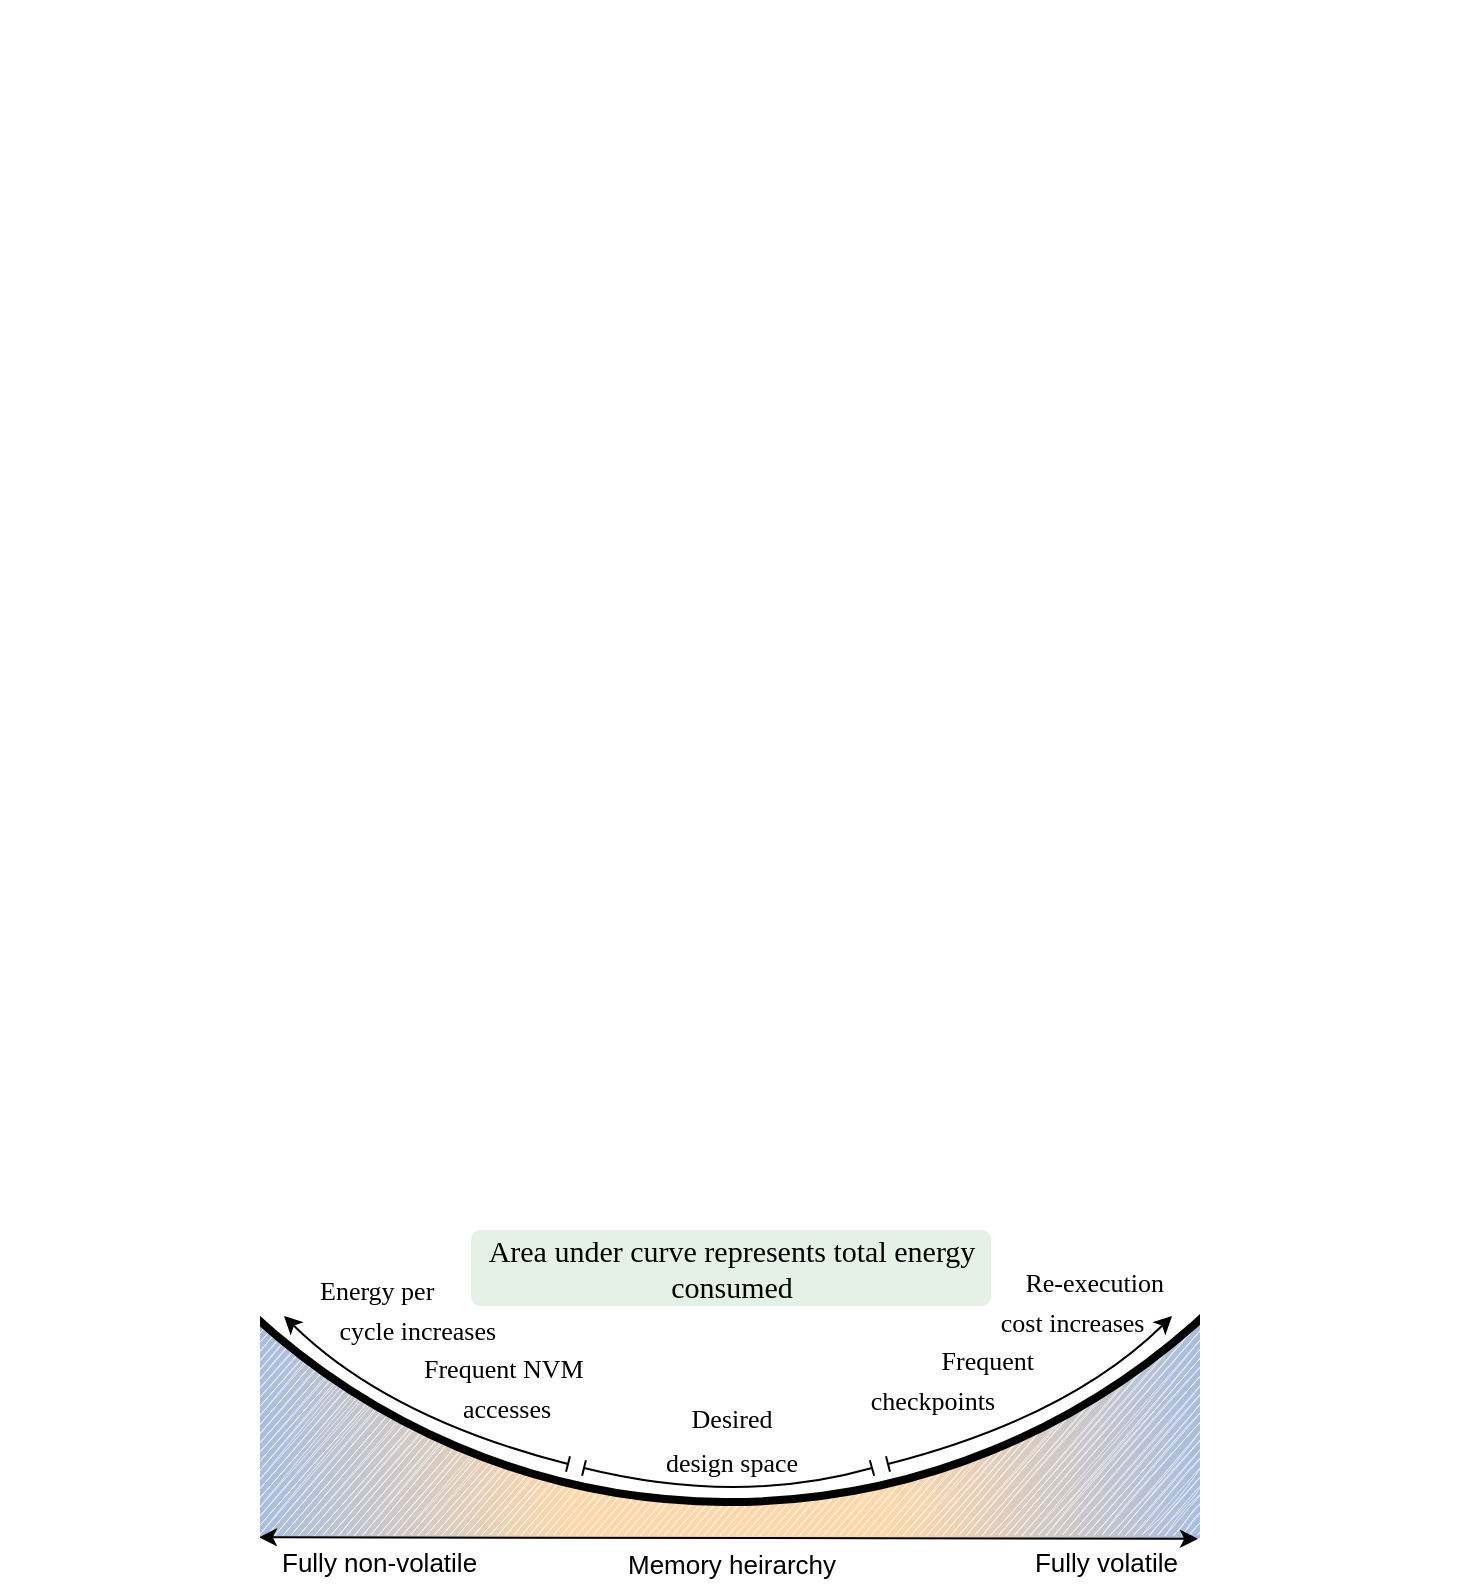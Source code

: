 <mxfile version="20.2.3" type="device"><diagram id="PtCEYL08sMLpnv_8VfrL" name="Page-1"><mxGraphModel dx="2585" dy="1636" grid="1" gridSize="10" guides="1" tooltips="1" connect="1" arrows="1" fold="1" page="1" pageScale="1" pageWidth="850" pageHeight="1100" math="0" shadow="0"><root><mxCell id="0"/><mxCell id="1" parent="0"/><mxCell id="PKVwTQg4ladtnffJj3QP-6" value="" style="rounded=0;whiteSpace=wrap;html=1;sketch=0;fillStyle=solid;fontFamily=Linux Biolinum;fontSource=https%3A%2F%2Ffonts.googleapis.com%2Fcss%3Ffamily%3DLinux%2BBiolinum;fontSize=18;strokeColor=none;strokeWidth=1;fillColor=#FFD7A8;gradientColor=none;gradientDirection=radial;" parent="1" vertex="1"><mxGeometry x="366" y="770" width="159" height="60" as="geometry"/></mxCell><mxCell id="PKVwTQg4ladtnffJj3QP-9" value="" style="rounded=0;whiteSpace=wrap;html=1;labelBorderColor=#FFB570;sketch=0;fillStyle=hachure;fontSize=13;fillColor=#FFD7A8;gradientColor=#A8BDE0;gradientDirection=west;portConstraint=none;labelPadding=0;backgroundOutline=0;rotation=-180;strokeColor=none;" parent="1" vertex="1"><mxGeometry x="525" y="560" width="155" height="270" as="geometry"/></mxCell><mxCell id="PKVwTQg4ladtnffJj3QP-10" value="" style="rounded=0;whiteSpace=wrap;html=1;labelBorderColor=#FFB570;sketch=0;fillStyle=hachure;fontSize=13;fillColor=#FFD7A8;gradientColor=#A8BDE0;gradientDirection=west;portConstraint=none;labelPadding=0;backgroundOutline=0;rotation=-180;strokeColor=none;direction=west;" parent="1" vertex="1"><mxGeometry x="210" y="560" width="156" height="270" as="geometry"/></mxCell><mxCell id="Le4-GfOD2l4DCD0Vjv-3-12" value="" style="verticalLabelPosition=bottom;verticalAlign=top;html=1;shape=mxgraph.basic.rect;fillColor2=none;strokeWidth=0.7;size=20;indent=5;fontFamily=Linux Biolinum;fontSource=https%3A%2F%2Ffonts.googleapis.com%2Fcss%3Ffamily%3DLinux%2BBiolinum;fontSize=18;sketch=1;fillStyle=hachure;gradientDirection=radial;fillColor=#FFFFFF;strokeColor=none;gradientColor=none;perimeterSpacing=0;" parent="1" vertex="1"><mxGeometry x="209" y="591" width="471" height="237" as="geometry"/></mxCell><mxCell id="Le4-GfOD2l4DCD0Vjv-3-9" value="" style="verticalLabelPosition=bottom;verticalAlign=top;html=1;shape=mxgraph.basic.pie;startAngle=0.262;endAngle=0.74;fontFamily=Linux Biolinum;fontSource=https%3A%2F%2Ffonts.googleapis.com%2Fcss%3Ffamily%3DLinux%2BBiolinum;fontSize=18;strokeColor=default;strokeWidth=4;movable=1;resizable=1;rotatable=1;deletable=1;editable=1;connectable=1;" parent="1" vertex="1"><mxGeometry x="84.5" y="63" width="720" height="749" as="geometry"/></mxCell><mxCell id="Le4-GfOD2l4DCD0Vjv-3-1" value="" style="endArrow=classic;startArrow=classic;html=1;rounded=0;entryX=0.998;entryY=1.01;entryDx=0;entryDy=0;entryPerimeter=0;exitX=0.001;exitY=1.007;exitDx=0;exitDy=0;exitPerimeter=0;" parent="1" edge="1" target="Le4-GfOD2l4DCD0Vjv-3-12" source="Le4-GfOD2l4DCD0Vjv-3-12"><mxGeometry width="50" height="50" relative="1" as="geometry"><mxPoint x="248" y="830" as="sourcePoint"/><mxPoint x="639" y="830" as="targetPoint"/></mxGeometry></mxCell><mxCell id="Le4-GfOD2l4DCD0Vjv-3-2" value="&lt;font style=&quot;font-size: 13px;&quot;&gt;Fully non-volatile&lt;/font&gt;" style="text;html=1;strokeColor=none;fillColor=none;align=left;verticalAlign=middle;whiteSpace=wrap;rounded=0;" parent="1" vertex="1"><mxGeometry x="219" y="830" width="102" height="23" as="geometry"/></mxCell><mxCell id="Le4-GfOD2l4DCD0Vjv-3-3" value="&lt;font style=&quot;font-size: 13px;&quot;&gt;Fully volatile&lt;/font&gt;" style="text;html=1;strokeColor=none;fillColor=none;align=right;verticalAlign=middle;whiteSpace=wrap;rounded=0;" parent="1" vertex="1"><mxGeometry x="554" y="830" width="117" height="23" as="geometry"/></mxCell><mxCell id="Le4-GfOD2l4DCD0Vjv-3-23" value="&lt;font style=&quot;font-size: 13px;&quot;&gt;Re-execution&lt;br&gt;cost increases&amp;nbsp; &amp;nbsp;&lt;/font&gt;" style="text;html=1;strokeColor=none;fillColor=none;align=right;verticalAlign=middle;whiteSpace=wrap;rounded=0;sketch=0;fillStyle=zigzag;fontFamily=Linux Biolinum;fontSource=https%3A%2F%2Ffonts.googleapis.com%2Fcss%3Ffamily%3DLinux%2BBiolinum;fontSize=16;" parent="1" vertex="1"><mxGeometry x="554" y="695" width="110" height="32" as="geometry"/></mxCell><mxCell id="Le4-GfOD2l4DCD0Vjv-3-24" value="" style="endArrow=baseDash;html=1;fontFamily=Linux Biolinum;fontSource=https%3A%2F%2Ffonts.googleapis.com%2Fcss%3Ffamily%3DLinux%2BBiolinum;fontSize=16;strokeWidth=1;sketch=0;endFill=0;startArrow=classic;startFill=1;curved=1;" parent="1" edge="1"><mxGeometry width="50" height="50" relative="1" as="geometry"><mxPoint x="222" y="719" as="sourcePoint"/><mxPoint x="364" y="793" as="targetPoint"/><Array as="points"><mxPoint x="274" y="770"/></Array></mxGeometry></mxCell><mxCell id="Le4-GfOD2l4DCD0Vjv-3-25" value="&lt;font style=&quot;font-size: 13px; line-height: 1.2;&quot;&gt;Energy per&lt;br&gt;&amp;nbsp; &amp;nbsp;cycle increases&lt;/font&gt;" style="text;html=1;strokeColor=none;fillColor=none;align=left;verticalAlign=middle;whiteSpace=wrap;rounded=0;sketch=0;fillStyle=zigzag;fontFamily=Linux Biolinum;fontSource=https%3A%2F%2Ffonts.googleapis.com%2Fcss%3Ffamily%3DLinux%2BBiolinum;fontSize=16;spacingTop=0;labelBorderColor=none;horizontal=1;" parent="1" vertex="1"><mxGeometry x="238" y="695" width="100" height="39" as="geometry"/></mxCell><mxCell id="Le4-GfOD2l4DCD0Vjv-3-17" value="&lt;font style=&quot;font-size: 13px;&quot;&gt;Desired design space&lt;/font&gt;" style="text;html=1;strokeColor=none;fillColor=none;align=center;verticalAlign=middle;whiteSpace=wrap;rounded=0;sketch=0;fillStyle=zigzag;fontFamily=Linux Biolinum;fontSource=https%3A%2F%2Ffonts.googleapis.com%2Fcss%3Ffamily%3DLinux%2BBiolinum;fontSize=18;opacity=50;glass=0;" parent="1" vertex="1"><mxGeometry x="406.75" y="765" width="77.5" height="30" as="geometry"/></mxCell><mxCell id="Le4-GfOD2l4DCD0Vjv-3-5" value="&lt;font style=&quot;font-size: 15px;&quot;&gt;Area under curve represents total energy consumed&lt;/font&gt;" style="text;html=1;strokeColor=none;fillColor=#D5E8D4;align=center;verticalAlign=middle;whiteSpace=wrap;rounded=1;fontFamily=Linux Biolinum;fontSource=https%3A%2F%2Ffonts.googleapis.com%2Fcss%3Ffamily%3DLinux%2BBiolinum;arcSize=12;imageHeight=24;labelBorderColor=none;opacity=60;" parent="1" vertex="1"><mxGeometry x="315.5" y="676" width="260" height="38" as="geometry"/></mxCell><mxCell id="PKVwTQg4ladtnffJj3QP-4" value="&lt;span style=&quot;font-size: 13px;&quot;&gt;Frequent NVM&amp;nbsp; &amp;nbsp; &amp;nbsp; &amp;nbsp; &amp;nbsp; &amp;nbsp; &amp;nbsp; accesses&lt;/span&gt;" style="text;html=1;strokeColor=none;fillColor=none;align=left;verticalAlign=middle;whiteSpace=wrap;rounded=0;sketch=0;fillStyle=zigzag;fontFamily=Linux Biolinum;fontSource=https%3A%2F%2Ffonts.googleapis.com%2Fcss%3Ffamily%3DLinux%2BBiolinum;fontSize=16;" parent="1" vertex="1"><mxGeometry x="290" y="734" width="107" height="39" as="geometry"/></mxCell><mxCell id="PKVwTQg4ladtnffJj3QP-5" value="&lt;span style=&quot;font-size: 13px;&quot;&gt;Frequent checkpoints&amp;nbsp; &amp;nbsp; &amp;nbsp;&amp;nbsp;&lt;/span&gt;" style="text;html=1;strokeColor=none;fillColor=none;align=right;verticalAlign=middle;whiteSpace=wrap;rounded=0;sketch=0;fillStyle=zigzag;fontFamily=Linux Biolinum;fontSource=https%3A%2F%2Ffonts.googleapis.com%2Fcss%3Ffamily%3DLinux%2BBiolinum;fontSize=16;" parent="1" vertex="1"><mxGeometry x="502" y="734" width="97" height="32" as="geometry"/></mxCell><mxCell id="PKVwTQg4ladtnffJj3QP-14" value="" style="endArrow=baseDash;html=1;fontSize=13;curved=1;startArrow=baseDash;startFill=0;endFill=0;" parent="1" edge="1"><mxGeometry width="50" height="50" relative="1" as="geometry"><mxPoint x="372" y="795" as="sourcePoint"/><mxPoint x="516" y="795" as="targetPoint"/><Array as="points"><mxPoint x="449" y="814"/></Array></mxGeometry></mxCell><mxCell id="PKVwTQg4ladtnffJj3QP-15" value="&lt;font style=&quot;font-size: 13px;&quot;&gt;Memory heirarchy&lt;/font&gt;" style="text;html=1;strokeColor=none;fillColor=none;align=center;verticalAlign=middle;whiteSpace=wrap;rounded=0;" parent="1" vertex="1"><mxGeometry x="371" y="831" width="150" height="23" as="geometry"/></mxCell><mxCell id="rxo_0JpunnSloi3Z_Hsf-2" value="" style="endArrow=baseDash;html=1;fontFamily=Linux Biolinum;fontSource=https%3A%2F%2Ffonts.googleapis.com%2Fcss%3Ffamily%3DLinux%2BBiolinum;fontSize=16;strokeWidth=1;sketch=0;endFill=0;startArrow=classic;startFill=1;curved=1;" edge="1" parent="1"><mxGeometry width="50" height="50" relative="1" as="geometry"><mxPoint x="666" y="719" as="sourcePoint"/><mxPoint x="524" y="793" as="targetPoint"/><Array as="points"><mxPoint x="614" y="770"/></Array></mxGeometry></mxCell><mxCell id="Le4-GfOD2l4DCD0Vjv-3-10" value="" style="verticalLabelPosition=bottom;verticalAlign=top;html=1;shape=mxgraph.basic.rect;fillColor2=none;strokeWidth=1;size=20;indent=5;fontFamily=Linux Biolinum;fontSource=https%3A%2F%2Ffonts.googleapis.com%2Fcss%3Ffamily%3DLinux%2BBiolinum;fontSize=18;strokeColor=none;" parent="1" vertex="1"><mxGeometry x="209" y="519" width="476" height="41" as="geometry"/></mxCell><mxCell id="rxo_0JpunnSloi3Z_Hsf-4" value="" style="rounded=0;whiteSpace=wrap;html=1;fillColor=default;strokeColor=none;" vertex="1" parent="1"><mxGeometry x="80" y="440" width="130" height="390" as="geometry"/></mxCell><mxCell id="rxo_0JpunnSloi3Z_Hsf-5" value="" style="rounded=0;whiteSpace=wrap;html=1;fillColor=default;strokeColor=none;" vertex="1" parent="1"><mxGeometry x="680" y="441" width="130" height="390" as="geometry"/></mxCell><mxCell id="rxo_0JpunnSloi3Z_Hsf-6" value="" style="rounded=0;whiteSpace=wrap;html=1;fillColor=default;strokeColor=none;rotation=90;" vertex="1" parent="1"><mxGeometry x="390" y="205" width="130" height="580" as="geometry"/></mxCell></root></mxGraphModel></diagram></mxfile>